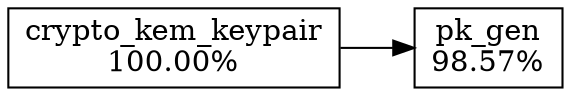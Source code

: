 digraph G {
  rankdir=LR;
  node [shape=box];
  F556254a58570 [label="crypto_kem_keypair\n100.00%"];
  F556254a79570 [label="pk_gen\n98.57%"];
  F556254a58570 -> F556254a79570
}
